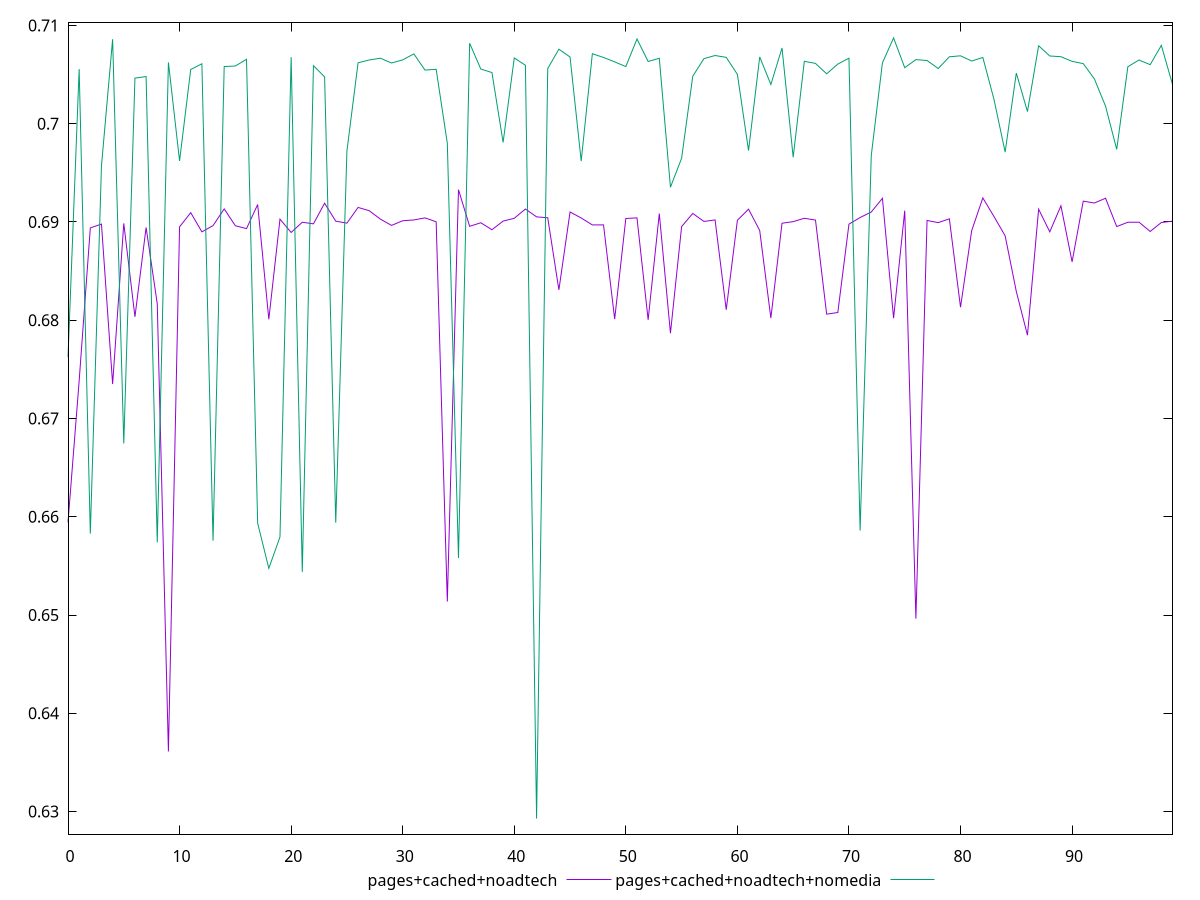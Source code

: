 reset

$pagesCachedNoadtech <<EOF
0 0.6594331489438882
1 0.6738266819498936
2 0.6893934023530593
3 0.6897824193050239
4 0.673506179823092
5 0.6898522659818904
6 0.6803466273423939
7 0.6894375485540546
8 0.6816742686200294
9 0.6361117532025835
10 0.6895020717936253
11 0.6909446070670161
12 0.6889929841958715
13 0.6896262813308245
14 0.6913257635813
15 0.6896145948750773
16 0.6893219085314471
17 0.691772065256741
18 0.6800965201965439
19 0.6902866835751368
20 0.6889315309972194
21 0.6899706033890954
22 0.6898078994134529
23 0.6919058781370765
24 0.6900802481910123
25 0.6898758301918205
26 0.6914770031685251
27 0.691143450034551
28 0.690288258599471
29 0.6896492569819683
30 0.6901226975093891
31 0.6902035318625491
32 0.6904117001182029
33 0.6900164999324019
34 0.6513749915735826
35 0.6932834207501699
36 0.6895543802996766
37 0.6899178664279502
38 0.6892083315239327
39 0.6900875746497569
40 0.6903720868075195
41 0.6913161586254627
42 0.6905159160462285
43 0.6904286422126893
44 0.6830866874479792
45 0.691012456478319
46 0.690400798073302
47 0.6896958911077853
48 0.6896962776179629
49 0.6801166723557673
50 0.690353246195864
51 0.6904148271711184
52 0.680042614164211
53 0.6908524166354383
54 0.6786791126339067
55 0.6895262570316975
56 0.6908667663249644
57 0.6900507586284558
58 0.690206924437587
59 0.681068518434141
60 0.6901766392995283
61 0.6913002720067638
62 0.6891312806950357
63 0.6802186565987656
64 0.6898702038581783
65 0.6900324033682053
66 0.6903750157266343
67 0.6901889561151647
68 0.6806183982217235
69 0.6807834845816392
70 0.6897761173277543
71 0.6904507137544852
72 0.6910121578634967
73 0.6924046150645328
74 0.6802063202256805
75 0.6911497183196134
76 0.6496320794424584
77 0.6901530865571495
78 0.6899296840208625
79 0.6903195431885863
80 0.6813221122029998
81 0.6891136493549275
82 0.6924453198954725
83 0.6905482094705144
84 0.6885895981116553
85 0.6829246082754383
86 0.6784739300841784
87 0.6913005185863337
88 0.6889936958584331
89 0.6916429140489443
90 0.6859412007191973
91 0.6921186816430216
92 0.6919252946302603
93 0.692413928837428
94 0.6895304872441347
95 0.6899692531837424
96 0.6899745497892126
97 0.6890312485576664
98 0.6899409123402459
99 0.6900786583827474
EOF

$pagesCachedNoadtechNomedia <<EOF
0 0.6762445564959131
1 0.7055549813634111
2 0.6582868101357271
3 0.6957104703594394
4 0.7085928284633524
5 0.6674554230358115
6 0.7046344088412357
7 0.7048019712282528
8 0.6573920494967557
9 0.706233021937982
10 0.6962092834781689
11 0.7055135484782568
12 0.706097087690567
13 0.6575644459181084
14 0.7058172002629765
15 0.7058695446954718
16 0.7065521367290978
17 0.6593402649738414
18 0.654746888517566
19 0.6579394231754923
20 0.7067701448978915
21 0.6543941770407286
22 0.7059005967924213
23 0.7047650791523112
24 0.6594005924257729
25 0.6972217620546164
26 0.7061961575121564
27 0.7064808758827106
28 0.7066641153008191
29 0.7061746832009271
30 0.7064945230279414
31 0.7071021927676984
32 0.7054543122960628
33 0.7055343779667784
34 0.6980072011530016
35 0.6557945601509089
36 0.7081850514286571
37 0.7055620418008789
38 0.7052021632686959
39 0.6980940697515787
40 0.7066872032561408
41 0.7059451642740399
42 0.6292890093672762
43 0.7056119011762937
44 0.7075800653782154
45 0.7067869598997116
46 0.696192980270247
47 0.7071183913354337
48 0.7067385602055579
49 0.7062874364405907
50 0.7058130497509337
51 0.7086194441026765
52 0.7063313686662452
53 0.7066557225272345
54 0.693530623616953
55 0.6964839262749143
56 0.7048297985917542
57 0.706618203731794
58 0.7069366356706263
59 0.7067507145136311
60 0.705014672538214
61 0.6972652491349255
62 0.7067926439807936
63 0.7039899438694798
64 0.7077041772797632
65 0.696584538708613
66 0.7063477423512929
67 0.7061363255681866
68 0.705075773602002
69 0.7060654807708492
70 0.7066632306129894
71 0.6585899335474081
72 0.6967663111413879
73 0.7061856998068745
74 0.7087290002261646
75 0.7056963523115932
76 0.7065204989817098
77 0.7064285831484127
78 0.7056120855702751
79 0.7068102541811454
80 0.7069055554210278
81 0.7063762286054576
82 0.7067402033838893
83 0.7024661068201842
84 0.6971086275988323
85 0.7051512391530445
86 0.7012314149648539
87 0.7079317570639693
88 0.7068882152362137
89 0.7068160232804493
90 0.7063419718145377
91 0.7061134956239985
92 0.7045545723951079
93 0.7017775922907755
94 0.6973889517452305
95 0.705797204164444
96 0.7064803548933577
97 0.7060037571365763
98 0.707969359698088
99 0.7040026019295889
EOF

set key outside below
set xrange [0:99]
set yrange [0.6277002095500984:0.7103178000433423]
set trange [0.6277002095500984:0.7103178000433423]
set terminal svg size 640, 520 enhanced background rgb 'white'
set output "report_00026_2021-02-22T21:38:55.199Z/meta/pScore/comparison/line/2_vs_3.svg"

plot $pagesCachedNoadtech title "pages+cached+noadtech" with line, \
     $pagesCachedNoadtechNomedia title "pages+cached+noadtech+nomedia" with line

reset
